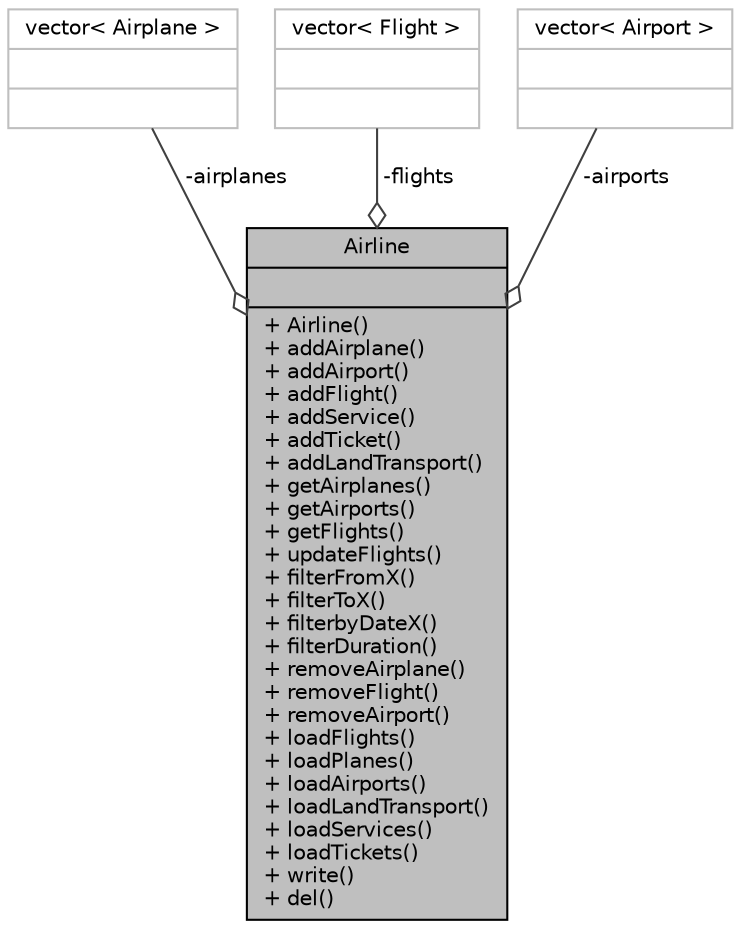 digraph "Airline"
{
 // LATEX_PDF_SIZE
  bgcolor="transparent";
  edge [fontname="Helvetica",fontsize="10",labelfontname="Helvetica",labelfontsize="10"];
  node [fontname="Helvetica",fontsize="10",shape=record];
  Node1 [label="{Airline\n||+ Airline()\l+ addAirplane()\l+ addAirport()\l+ addFlight()\l+ addService()\l+ addTicket()\l+ addLandTransport()\l+ getAirplanes()\l+ getAirports()\l+ getFlights()\l+ updateFlights()\l+ filterFromX()\l+ filterToX()\l+ filterbyDateX()\l+ filterDuration()\l+ removeAirplane()\l+ removeFlight()\l+ removeAirport()\l+ loadFlights()\l+ loadPlanes()\l+ loadAirports()\l+ loadLandTransport()\l+ loadServices()\l+ loadTickets()\l+ write()\l+ del()\l}",height=0.2,width=0.4,color="black", fillcolor="grey75", style="filled", fontcolor="black",tooltip=" "];
  Node2 -> Node1 [color="grey25",fontsize="10",style="solid",label=" -airplanes" ,arrowhead="odiamond",fontname="Helvetica"];
  Node2 [label="{vector\< Airplane \>\n||}",height=0.2,width=0.4,color="grey75",tooltip=" "];
  Node3 -> Node1 [color="grey25",fontsize="10",style="solid",label=" -flights" ,arrowhead="odiamond",fontname="Helvetica"];
  Node3 [label="{vector\< Flight \>\n||}",height=0.2,width=0.4,color="grey75",tooltip=" "];
  Node4 -> Node1 [color="grey25",fontsize="10",style="solid",label=" -airports" ,arrowhead="odiamond",fontname="Helvetica"];
  Node4 [label="{vector\< Airport \>\n||}",height=0.2,width=0.4,color="grey75",tooltip=" "];
}
